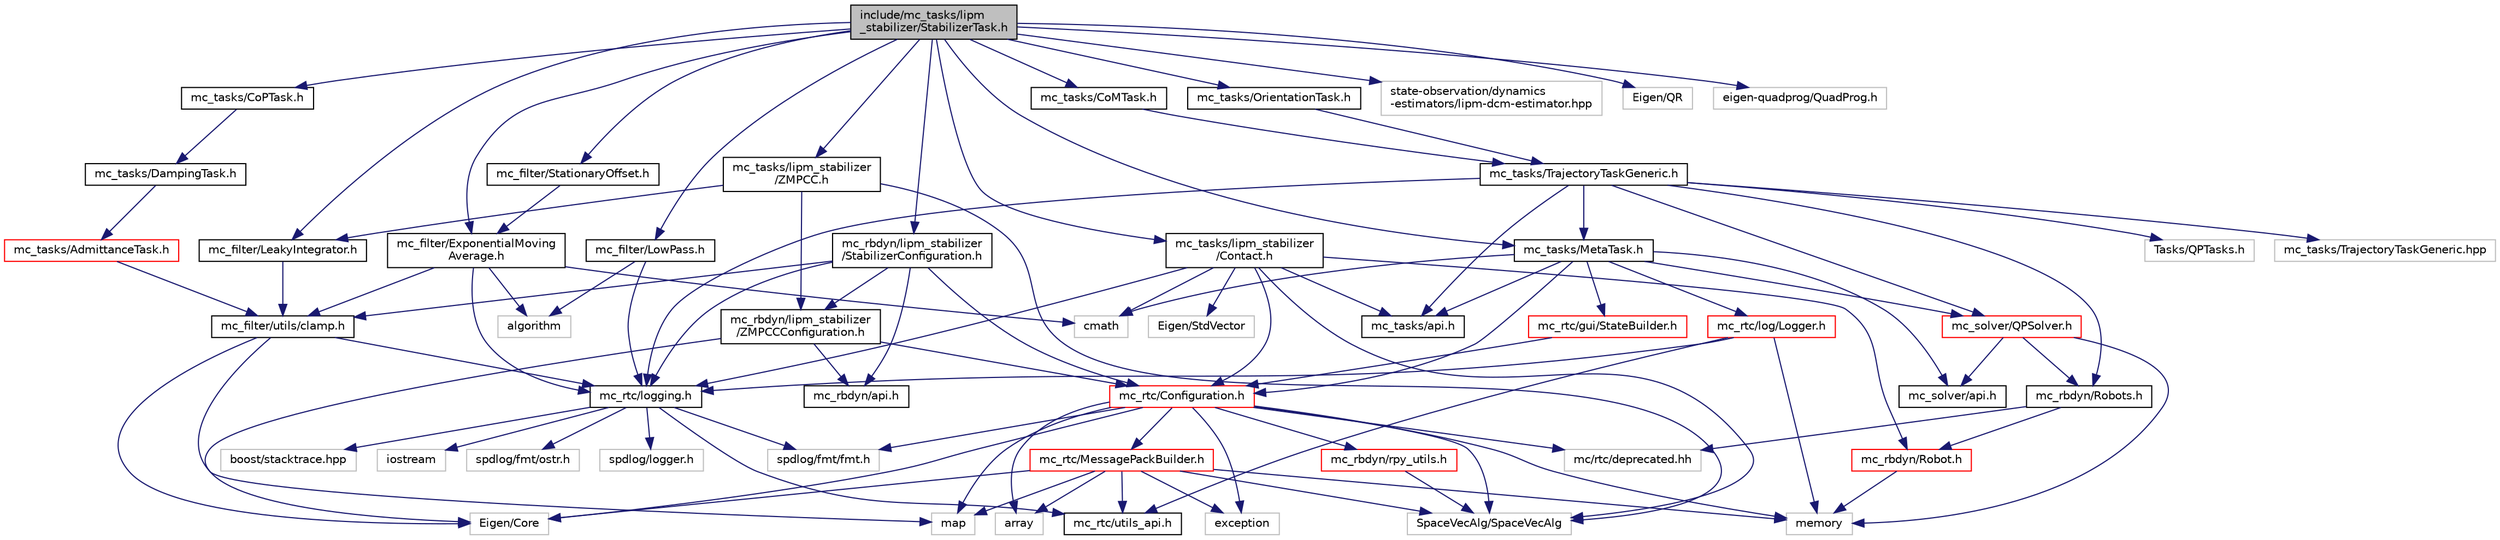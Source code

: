 digraph "include/mc_tasks/lipm_stabilizer/StabilizerTask.h"
{
 // INTERACTIVE_SVG=YES
  edge [fontname="Helvetica",fontsize="10",labelfontname="Helvetica",labelfontsize="10"];
  node [fontname="Helvetica",fontsize="10",shape=record];
  Node0 [label="include/mc_tasks/lipm\l_stabilizer/StabilizerTask.h",height=0.2,width=0.4,color="black", fillcolor="grey75", style="filled", fontcolor="black"];
  Node0 -> Node1 [color="midnightblue",fontsize="10",style="solid",fontname="Helvetica"];
  Node1 [label="mc_filter/ExponentialMoving\lAverage.h",height=0.2,width=0.4,color="black", fillcolor="white", style="filled",URL="$ExponentialMovingAverage_8h.html"];
  Node1 -> Node2 [color="midnightblue",fontsize="10",style="solid",fontname="Helvetica"];
  Node2 [label="mc_filter/utils/clamp.h",height=0.2,width=0.4,color="black", fillcolor="white", style="filled",URL="$clamp_8h.html"];
  Node2 -> Node3 [color="midnightblue",fontsize="10",style="solid",fontname="Helvetica"];
  Node3 [label="mc_rtc/logging.h",height=0.2,width=0.4,color="black", fillcolor="white", style="filled",URL="$logging_8h.html"];
  Node3 -> Node4 [color="midnightblue",fontsize="10",style="solid",fontname="Helvetica"];
  Node4 [label="mc_rtc/utils_api.h",height=0.2,width=0.4,color="black", fillcolor="white", style="filled",URL="$utils__api_8h.html"];
  Node3 -> Node5 [color="midnightblue",fontsize="10",style="solid",fontname="Helvetica"];
  Node5 [label="iostream",height=0.2,width=0.4,color="grey75", fillcolor="white", style="filled"];
  Node3 -> Node6 [color="midnightblue",fontsize="10",style="solid",fontname="Helvetica"];
  Node6 [label="spdlog/fmt/fmt.h",height=0.2,width=0.4,color="grey75", fillcolor="white", style="filled"];
  Node3 -> Node7 [color="midnightblue",fontsize="10",style="solid",fontname="Helvetica"];
  Node7 [label="spdlog/fmt/ostr.h",height=0.2,width=0.4,color="grey75", fillcolor="white", style="filled"];
  Node3 -> Node8 [color="midnightblue",fontsize="10",style="solid",fontname="Helvetica"];
  Node8 [label="spdlog/logger.h",height=0.2,width=0.4,color="grey75", fillcolor="white", style="filled"];
  Node3 -> Node9 [color="midnightblue",fontsize="10",style="solid",fontname="Helvetica"];
  Node9 [label="boost/stacktrace.hpp",height=0.2,width=0.4,color="grey75", fillcolor="white", style="filled"];
  Node2 -> Node10 [color="midnightblue",fontsize="10",style="solid",fontname="Helvetica"];
  Node10 [label="Eigen/Core",height=0.2,width=0.4,color="grey75", fillcolor="white", style="filled"];
  Node2 -> Node11 [color="midnightblue",fontsize="10",style="solid",fontname="Helvetica"];
  Node11 [label="map",height=0.2,width=0.4,color="grey75", fillcolor="white", style="filled"];
  Node1 -> Node3 [color="midnightblue",fontsize="10",style="solid",fontname="Helvetica"];
  Node1 -> Node12 [color="midnightblue",fontsize="10",style="solid",fontname="Helvetica"];
  Node12 [label="algorithm",height=0.2,width=0.4,color="grey75", fillcolor="white", style="filled"];
  Node1 -> Node13 [color="midnightblue",fontsize="10",style="solid",fontname="Helvetica"];
  Node13 [label="cmath",height=0.2,width=0.4,color="grey75", fillcolor="white", style="filled"];
  Node0 -> Node14 [color="midnightblue",fontsize="10",style="solid",fontname="Helvetica"];
  Node14 [label="mc_filter/LeakyIntegrator.h",height=0.2,width=0.4,color="black", fillcolor="white", style="filled",URL="$LeakyIntegrator_8h.html"];
  Node14 -> Node2 [color="midnightblue",fontsize="10",style="solid",fontname="Helvetica"];
  Node0 -> Node15 [color="midnightblue",fontsize="10",style="solid",fontname="Helvetica"];
  Node15 [label="mc_filter/LowPass.h",height=0.2,width=0.4,color="black", fillcolor="white", style="filled",URL="$LowPass_8h.html"];
  Node15 -> Node3 [color="midnightblue",fontsize="10",style="solid",fontname="Helvetica"];
  Node15 -> Node12 [color="midnightblue",fontsize="10",style="solid",fontname="Helvetica"];
  Node0 -> Node16 [color="midnightblue",fontsize="10",style="solid",fontname="Helvetica"];
  Node16 [label="mc_filter/StationaryOffset.h",height=0.2,width=0.4,color="black", fillcolor="white", style="filled",URL="$StationaryOffset_8h.html"];
  Node16 -> Node1 [color="midnightblue",fontsize="10",style="solid",fontname="Helvetica"];
  Node0 -> Node17 [color="midnightblue",fontsize="10",style="solid",fontname="Helvetica"];
  Node17 [label="mc_tasks/CoMTask.h",height=0.2,width=0.4,color="black", fillcolor="white", style="filled",URL="$CoMTask_8h.html"];
  Node17 -> Node18 [color="midnightblue",fontsize="10",style="solid",fontname="Helvetica"];
  Node18 [label="mc_tasks/TrajectoryTaskGeneric.h",height=0.2,width=0.4,color="black", fillcolor="white", style="filled",URL="$TrajectoryTaskGeneric_8h.html"];
  Node18 -> Node19 [color="midnightblue",fontsize="10",style="solid",fontname="Helvetica"];
  Node19 [label="mc_rbdyn/Robots.h",height=0.2,width=0.4,color="black", fillcolor="white", style="filled",URL="$Robots_8h.html"];
  Node19 -> Node20 [color="midnightblue",fontsize="10",style="solid",fontname="Helvetica"];
  Node20 [label="mc_rbdyn/Robot.h",height=0.2,width=0.4,color="red", fillcolor="white", style="filled",URL="$mc__rbdyn_2Robot_8h.html"];
  Node20 -> Node29 [color="midnightblue",fontsize="10",style="solid",fontname="Helvetica"];
  Node29 [label="memory",height=0.2,width=0.4,color="grey75", fillcolor="white", style="filled"];
  Node19 -> Node30 [color="midnightblue",fontsize="10",style="solid",fontname="Helvetica"];
  Node30 [label="mc/rtc/deprecated.hh",height=0.2,width=0.4,color="grey75", fillcolor="white", style="filled"];
  Node18 -> Node3 [color="midnightblue",fontsize="10",style="solid",fontname="Helvetica"];
  Node18 -> Node61 [color="midnightblue",fontsize="10",style="solid",fontname="Helvetica"];
  Node61 [label="mc_solver/QPSolver.h",height=0.2,width=0.4,color="red", fillcolor="white", style="filled",URL="$QPSolver_8h.html"];
  Node61 -> Node19 [color="midnightblue",fontsize="10",style="solid",fontname="Helvetica"];
  Node61 -> Node65 [color="midnightblue",fontsize="10",style="solid",fontname="Helvetica"];
  Node65 [label="mc_solver/api.h",height=0.2,width=0.4,color="black", fillcolor="white", style="filled",URL="$mc__solver_2api_8h.html"];
  Node61 -> Node29 [color="midnightblue",fontsize="10",style="solid",fontname="Helvetica"];
  Node18 -> Node76 [color="midnightblue",fontsize="10",style="solid",fontname="Helvetica"];
  Node76 [label="mc_tasks/MetaTask.h",height=0.2,width=0.4,color="black", fillcolor="white", style="filled",URL="$MetaTask_8h.html"];
  Node76 -> Node34 [color="midnightblue",fontsize="10",style="solid",fontname="Helvetica"];
  Node34 [label="mc_rtc/Configuration.h",height=0.2,width=0.4,color="red", fillcolor="white", style="filled",URL="$mc__rtc_2Configuration_8h.html"];
  Node34 -> Node35 [color="midnightblue",fontsize="10",style="solid",fontname="Helvetica"];
  Node35 [label="mc_rtc/MessagePackBuilder.h",height=0.2,width=0.4,color="red", fillcolor="white", style="filled",URL="$MessagePackBuilder_8h.html"];
  Node35 -> Node4 [color="midnightblue",fontsize="10",style="solid",fontname="Helvetica"];
  Node35 -> Node28 [color="midnightblue",fontsize="10",style="solid",fontname="Helvetica"];
  Node28 [label="SpaceVecAlg/SpaceVecAlg",height=0.2,width=0.4,color="grey75", fillcolor="white", style="filled"];
  Node35 -> Node10 [color="midnightblue",fontsize="10",style="solid",fontname="Helvetica"];
  Node35 -> Node36 [color="midnightblue",fontsize="10",style="solid",fontname="Helvetica"];
  Node36 [label="array",height=0.2,width=0.4,color="grey75", fillcolor="white", style="filled"];
  Node35 -> Node37 [color="midnightblue",fontsize="10",style="solid",fontname="Helvetica"];
  Node37 [label="exception",height=0.2,width=0.4,color="grey75", fillcolor="white", style="filled"];
  Node35 -> Node11 [color="midnightblue",fontsize="10",style="solid",fontname="Helvetica"];
  Node35 -> Node29 [color="midnightblue",fontsize="10",style="solid",fontname="Helvetica"];
  Node34 -> Node28 [color="midnightblue",fontsize="10",style="solid",fontname="Helvetica"];
  Node34 -> Node40 [color="midnightblue",fontsize="10",style="solid",fontname="Helvetica"];
  Node40 [label="mc_rbdyn/rpy_utils.h",height=0.2,width=0.4,color="red", fillcolor="white", style="filled",URL="$rpy__utils_8h.html"];
  Node40 -> Node28 [color="midnightblue",fontsize="10",style="solid",fontname="Helvetica"];
  Node34 -> Node10 [color="midnightblue",fontsize="10",style="solid",fontname="Helvetica"];
  Node34 -> Node36 [color="midnightblue",fontsize="10",style="solid",fontname="Helvetica"];
  Node34 -> Node37 [color="midnightblue",fontsize="10",style="solid",fontname="Helvetica"];
  Node34 -> Node11 [color="midnightblue",fontsize="10",style="solid",fontname="Helvetica"];
  Node34 -> Node30 [color="midnightblue",fontsize="10",style="solid",fontname="Helvetica"];
  Node34 -> Node29 [color="midnightblue",fontsize="10",style="solid",fontname="Helvetica"];
  Node34 -> Node6 [color="midnightblue",fontsize="10",style="solid",fontname="Helvetica"];
  Node76 -> Node77 [color="midnightblue",fontsize="10",style="solid",fontname="Helvetica"];
  Node77 [label="mc_rtc/gui/StateBuilder.h",height=0.2,width=0.4,color="red", fillcolor="white", style="filled",URL="$StateBuilder_8h.html"];
  Node77 -> Node34 [color="midnightblue",fontsize="10",style="solid",fontname="Helvetica"];
  Node76 -> Node92 [color="midnightblue",fontsize="10",style="solid",fontname="Helvetica"];
  Node92 [label="mc_rtc/log/Logger.h",height=0.2,width=0.4,color="red", fillcolor="white", style="filled",URL="$Logger_8h.html"];
  Node92 -> Node3 [color="midnightblue",fontsize="10",style="solid",fontname="Helvetica"];
  Node92 -> Node4 [color="midnightblue",fontsize="10",style="solid",fontname="Helvetica"];
  Node92 -> Node29 [color="midnightblue",fontsize="10",style="solid",fontname="Helvetica"];
  Node76 -> Node61 [color="midnightblue",fontsize="10",style="solid",fontname="Helvetica"];
  Node76 -> Node65 [color="midnightblue",fontsize="10",style="solid",fontname="Helvetica"];
  Node76 -> Node94 [color="midnightblue",fontsize="10",style="solid",fontname="Helvetica"];
  Node94 [label="mc_tasks/api.h",height=0.2,width=0.4,color="black", fillcolor="white", style="filled",URL="$mc__tasks_2api_8h.html"];
  Node76 -> Node13 [color="midnightblue",fontsize="10",style="solid",fontname="Helvetica"];
  Node18 -> Node94 [color="midnightblue",fontsize="10",style="solid",fontname="Helvetica"];
  Node18 -> Node95 [color="midnightblue",fontsize="10",style="solid",fontname="Helvetica"];
  Node95 [label="Tasks/QPTasks.h",height=0.2,width=0.4,color="grey75", fillcolor="white", style="filled"];
  Node18 -> Node96 [color="midnightblue",fontsize="10",style="solid",fontname="Helvetica"];
  Node96 [label="mc_tasks/TrajectoryTaskGeneric.hpp",height=0.2,width=0.4,color="grey75", fillcolor="white", style="filled"];
  Node0 -> Node97 [color="midnightblue",fontsize="10",style="solid",fontname="Helvetica"];
  Node97 [label="mc_tasks/CoPTask.h",height=0.2,width=0.4,color="black", fillcolor="white", style="filled",URL="$CoPTask_8h.html"];
  Node97 -> Node98 [color="midnightblue",fontsize="10",style="solid",fontname="Helvetica"];
  Node98 [label="mc_tasks/DampingTask.h",height=0.2,width=0.4,color="black", fillcolor="white", style="filled",URL="$DampingTask_8h.html"];
  Node98 -> Node99 [color="midnightblue",fontsize="10",style="solid",fontname="Helvetica"];
  Node99 [label="mc_tasks/AdmittanceTask.h",height=0.2,width=0.4,color="red", fillcolor="white", style="filled",URL="$AdmittanceTask_8h.html"];
  Node99 -> Node2 [color="midnightblue",fontsize="10",style="solid",fontname="Helvetica"];
  Node0 -> Node76 [color="midnightblue",fontsize="10",style="solid",fontname="Helvetica"];
  Node0 -> Node101 [color="midnightblue",fontsize="10",style="solid",fontname="Helvetica"];
  Node101 [label="mc_tasks/OrientationTask.h",height=0.2,width=0.4,color="black", fillcolor="white", style="filled",URL="$OrientationTask_8h.html"];
  Node101 -> Node18 [color="midnightblue",fontsize="10",style="solid",fontname="Helvetica"];
  Node0 -> Node47 [color="midnightblue",fontsize="10",style="solid",fontname="Helvetica"];
  Node47 [label="mc_rbdyn/lipm_stabilizer\l/StabilizerConfiguration.h",height=0.2,width=0.4,color="black", fillcolor="white", style="filled",URL="$StabilizerConfiguration_8h.html"];
  Node47 -> Node2 [color="midnightblue",fontsize="10",style="solid",fontname="Helvetica"];
  Node47 -> Node22 [color="midnightblue",fontsize="10",style="solid",fontname="Helvetica"];
  Node22 [label="mc_rbdyn/api.h",height=0.2,width=0.4,color="black", fillcolor="white", style="filled",URL="$mc__rbdyn_2api_8h.html"];
  Node47 -> Node48 [color="midnightblue",fontsize="10",style="solid",fontname="Helvetica"];
  Node48 [label="mc_rbdyn/lipm_stabilizer\l/ZMPCCConfiguration.h",height=0.2,width=0.4,color="black", fillcolor="white", style="filled",URL="$ZMPCCConfiguration_8h.html"];
  Node48 -> Node22 [color="midnightblue",fontsize="10",style="solid",fontname="Helvetica"];
  Node48 -> Node34 [color="midnightblue",fontsize="10",style="solid",fontname="Helvetica"];
  Node48 -> Node10 [color="midnightblue",fontsize="10",style="solid",fontname="Helvetica"];
  Node47 -> Node34 [color="midnightblue",fontsize="10",style="solid",fontname="Helvetica"];
  Node47 -> Node3 [color="midnightblue",fontsize="10",style="solid",fontname="Helvetica"];
  Node0 -> Node102 [color="midnightblue",fontsize="10",style="solid",fontname="Helvetica"];
  Node102 [label="mc_tasks/lipm_stabilizer\l/Contact.h",height=0.2,width=0.4,color="black", fillcolor="white", style="filled",URL="$mc__tasks_2lipm__stabilizer_2Contact_8h.html"];
  Node102 -> Node20 [color="midnightblue",fontsize="10",style="solid",fontname="Helvetica"];
  Node102 -> Node34 [color="midnightblue",fontsize="10",style="solid",fontname="Helvetica"];
  Node102 -> Node3 [color="midnightblue",fontsize="10",style="solid",fontname="Helvetica"];
  Node102 -> Node94 [color="midnightblue",fontsize="10",style="solid",fontname="Helvetica"];
  Node102 -> Node28 [color="midnightblue",fontsize="10",style="solid",fontname="Helvetica"];
  Node102 -> Node31 [color="midnightblue",fontsize="10",style="solid",fontname="Helvetica"];
  Node31 [label="Eigen/StdVector",height=0.2,width=0.4,color="grey75", fillcolor="white", style="filled"];
  Node102 -> Node13 [color="midnightblue",fontsize="10",style="solid",fontname="Helvetica"];
  Node0 -> Node103 [color="midnightblue",fontsize="10",style="solid",fontname="Helvetica"];
  Node103 [label="mc_tasks/lipm_stabilizer\l/ZMPCC.h",height=0.2,width=0.4,color="black", fillcolor="white", style="filled",URL="$ZMPCC_8h.html"];
  Node103 -> Node14 [color="midnightblue",fontsize="10",style="solid",fontname="Helvetica"];
  Node103 -> Node48 [color="midnightblue",fontsize="10",style="solid",fontname="Helvetica"];
  Node103 -> Node28 [color="midnightblue",fontsize="10",style="solid",fontname="Helvetica"];
  Node0 -> Node104 [color="midnightblue",fontsize="10",style="solid",fontname="Helvetica"];
  Node104 [label="state-observation/dynamics\l-estimators/lipm-dcm-estimator.hpp",height=0.2,width=0.4,color="grey75", fillcolor="white", style="filled"];
  Node0 -> Node105 [color="midnightblue",fontsize="10",style="solid",fontname="Helvetica"];
  Node105 [label="Eigen/QR",height=0.2,width=0.4,color="grey75", fillcolor="white", style="filled"];
  Node0 -> Node106 [color="midnightblue",fontsize="10",style="solid",fontname="Helvetica"];
  Node106 [label="eigen-quadprog/QuadProg.h",height=0.2,width=0.4,color="grey75", fillcolor="white", style="filled"];
}
